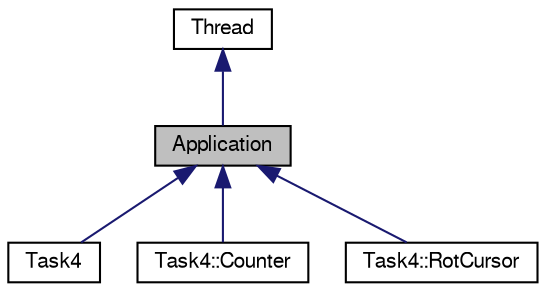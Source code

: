 digraph "Application"
{
  bgcolor="transparent";
  edge [fontname="FreeSans",fontsize="10",labelfontname="FreeSans",labelfontsize="10"];
  node [fontname="FreeSans",fontsize="10",shape=record];
  Node1 [label="Application",height=0.2,width=0.4,color="black", fillcolor="grey75", style="filled" fontcolor="black"];
  Node2 -> Node1 [dir="back",color="midnightblue",fontsize="10",style="solid",fontname="FreeSans"];
  Node2 [label="Thread",height=0.2,width=0.4,color="black",URL="$classThread.html",tooltip="Basic multitasking entity."];
  Node1 -> Node3 [dir="back",color="midnightblue",fontsize="10",style="solid",fontname="FreeSans"];
  Node3 [label="Task4",height=0.2,width=0.4,color="black",URL="$classTask4.html",tooltip="Fourth test application."];
  Node1 -> Node4 [dir="back",color="midnightblue",fontsize="10",style="solid",fontname="FreeSans"];
  Node4 [label="Task4::Counter",height=0.2,width=0.4,color="black",URL="$classTask4_1_1Counter.html",tooltip="Counting application."];
  Node1 -> Node5 [dir="back",color="midnightblue",fontsize="10",style="solid",fontname="FreeSans"];
  Node5 [label="Task4::RotCursor",height=0.2,width=0.4,color="black",URL="$classTask4_1_1RotCursor.html",tooltip="Rotating symbol application"];
}
